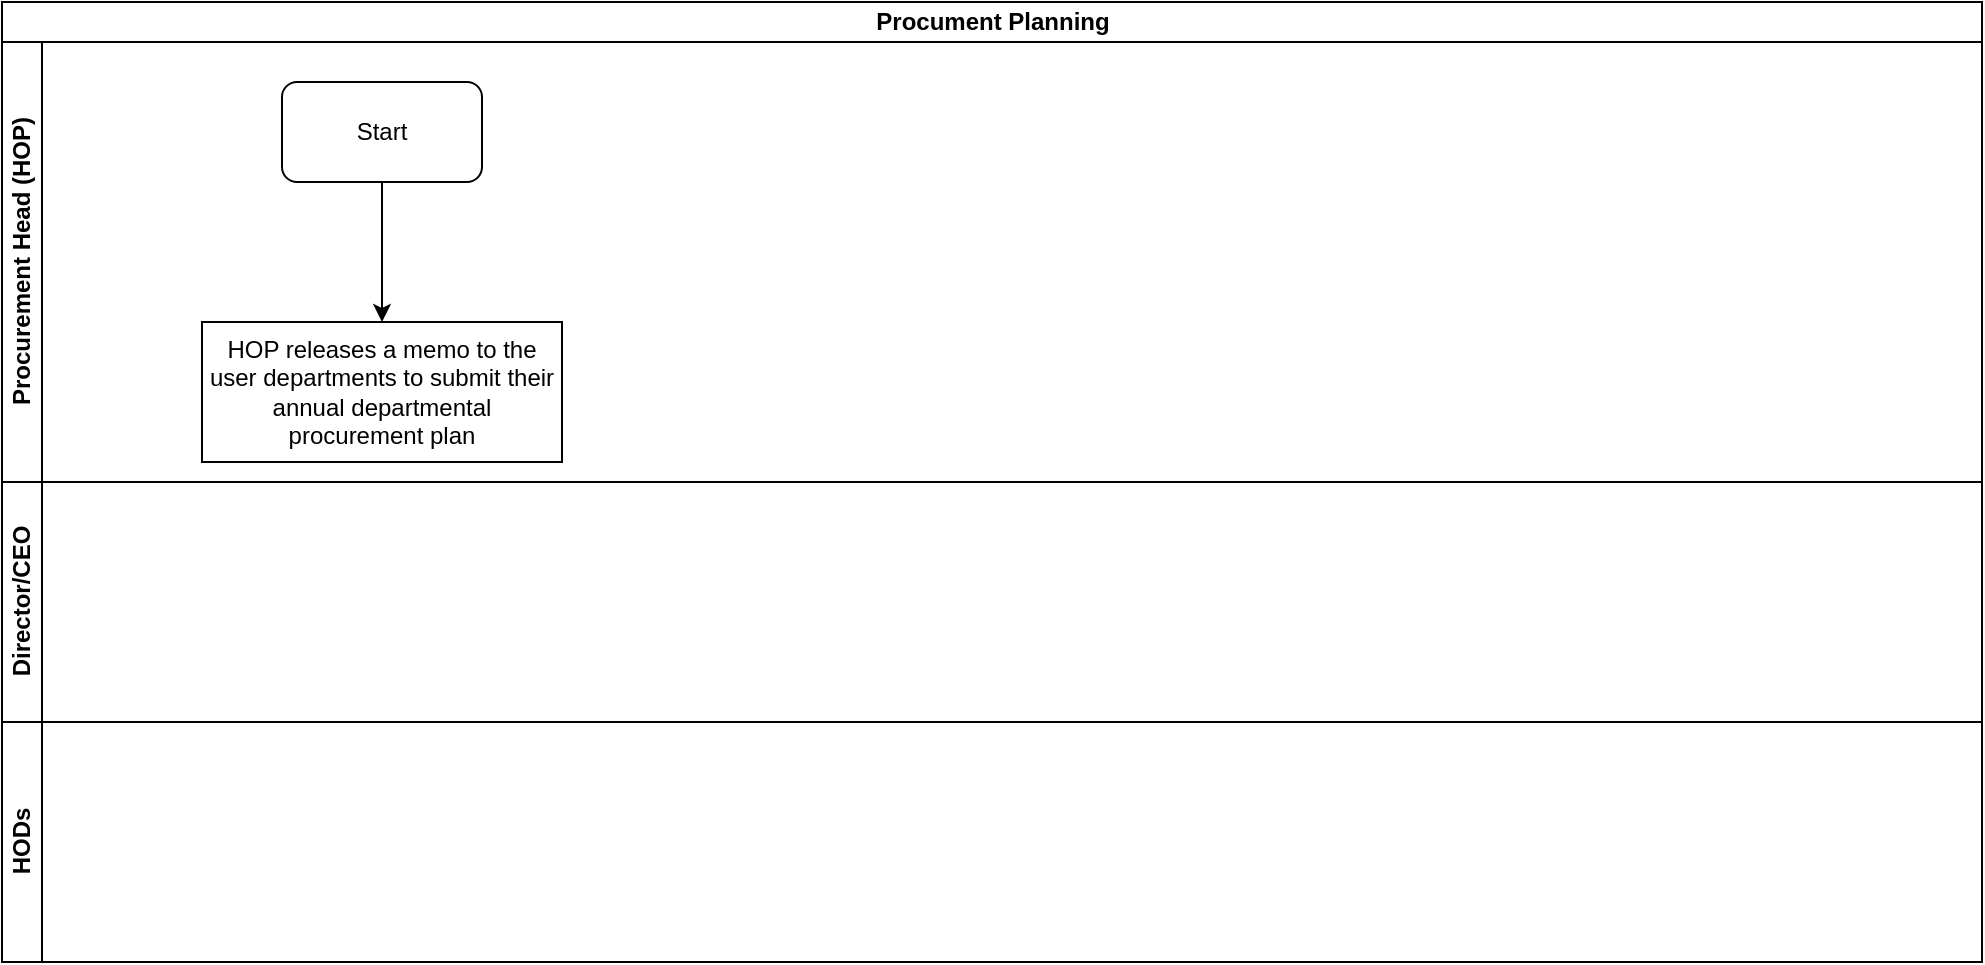 <mxfile version="13.10.1" type="github">
  <diagram id="FXjvPFPHhPnZGBNNQgGh" name="Page-1">
    <mxGraphModel dx="1038" dy="547" grid="1" gridSize="10" guides="1" tooltips="1" connect="1" arrows="1" fold="1" page="1" pageScale="1" pageWidth="1169" pageHeight="827" math="0" shadow="0">
      <root>
        <mxCell id="0" />
        <mxCell id="1" parent="0" />
        <mxCell id="JtPgS3tdn7TSqu4Dtihu-1" value="Procument Planning" style="swimlane;html=1;childLayout=stackLayout;resizeParent=1;resizeParentMax=0;horizontal=1;startSize=20;horizontalStack=0;" vertex="1" parent="1">
          <mxGeometry x="30" y="10" width="990" height="480" as="geometry" />
        </mxCell>
        <mxCell id="JtPgS3tdn7TSqu4Dtihu-2" value="Procurement Head (HOP)" style="swimlane;html=1;startSize=20;horizontal=0;" vertex="1" parent="JtPgS3tdn7TSqu4Dtihu-1">
          <mxGeometry y="20" width="990" height="220" as="geometry" />
        </mxCell>
        <mxCell id="JtPgS3tdn7TSqu4Dtihu-6" value="Start" style="rounded=1;whiteSpace=wrap;html=1;" vertex="1" parent="JtPgS3tdn7TSqu4Dtihu-2">
          <mxGeometry x="140" y="20" width="100" height="50" as="geometry" />
        </mxCell>
        <mxCell id="JtPgS3tdn7TSqu4Dtihu-9" value="HOP releases a memo to the user departments to submit their annual departmental procurement plan" style="rounded=0;whiteSpace=wrap;html=1;" vertex="1" parent="JtPgS3tdn7TSqu4Dtihu-2">
          <mxGeometry x="100" y="140" width="180" height="70" as="geometry" />
        </mxCell>
        <mxCell id="JtPgS3tdn7TSqu4Dtihu-8" value="" style="edgeStyle=orthogonalEdgeStyle;rounded=0;orthogonalLoop=1;jettySize=auto;html=1;entryX=0.5;entryY=0;entryDx=0;entryDy=0;" edge="1" parent="JtPgS3tdn7TSqu4Dtihu-2" source="JtPgS3tdn7TSqu4Dtihu-6" target="JtPgS3tdn7TSqu4Dtihu-9">
          <mxGeometry relative="1" as="geometry">
            <mxPoint x="190" y="145" as="targetPoint" />
          </mxGeometry>
        </mxCell>
        <mxCell id="JtPgS3tdn7TSqu4Dtihu-3" value="Director/CEO" style="swimlane;html=1;startSize=20;horizontal=0;" vertex="1" parent="JtPgS3tdn7TSqu4Dtihu-1">
          <mxGeometry y="240" width="990" height="120" as="geometry" />
        </mxCell>
        <mxCell id="JtPgS3tdn7TSqu4Dtihu-4" value="HODs" style="swimlane;html=1;startSize=20;horizontal=0;" vertex="1" parent="JtPgS3tdn7TSqu4Dtihu-1">
          <mxGeometry y="360" width="990" height="120" as="geometry" />
        </mxCell>
      </root>
    </mxGraphModel>
  </diagram>
</mxfile>
